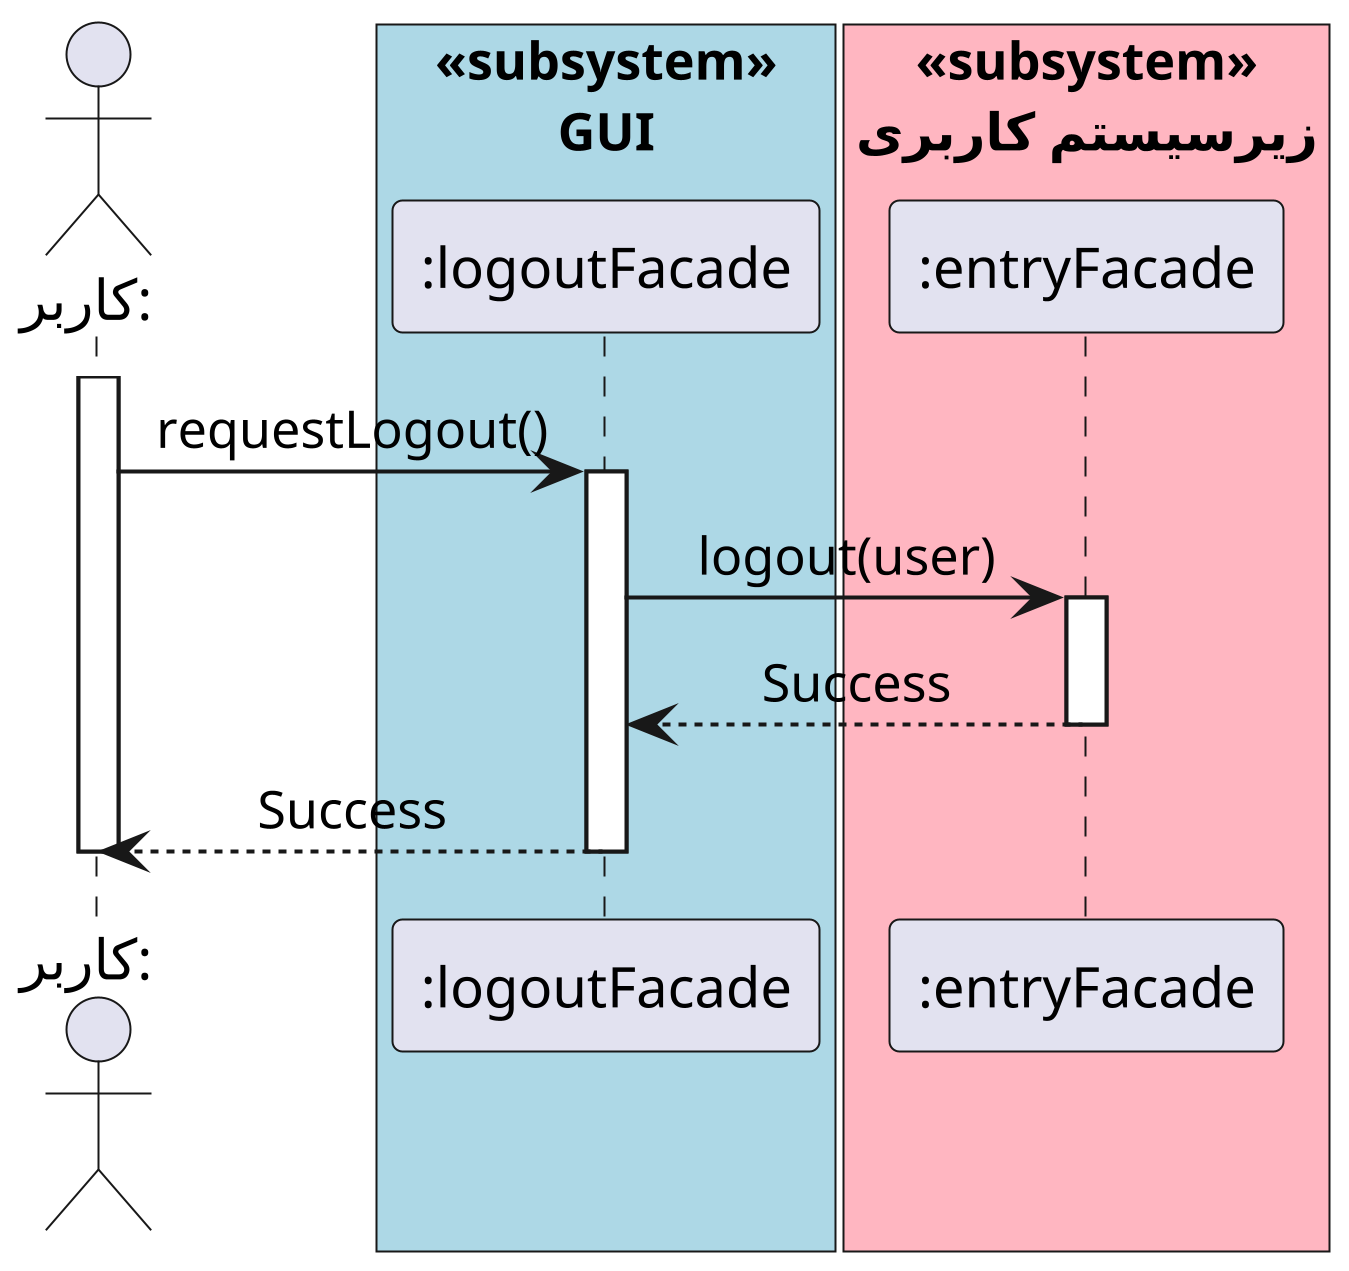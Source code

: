 @startuml logout


scale 4
skinparam DefaultFontName Vazir
skinparam DefaultTextAlignment center

 
actor ":کاربر" as user
box "«subsystem»\nGUI" #LightBlue
participant ":logoutFacade" as ui
end box
box "«subsystem»\nزیرسیستم کاربری" #LightPink
participant ":entryFacade" as entry_facade
end box

activate user
user -> ui: requestLogout()
activate ui
ui -> entry_facade: logout(user)
activate entry_facade
entry_facade --> ui: Success
deactivate entry_facade
ui --> user: Success
deactivate ui
deactivate user


@enduml